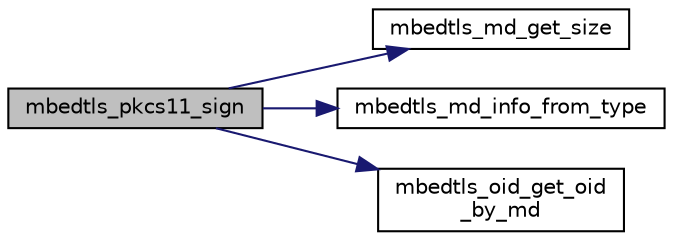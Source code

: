 digraph "mbedtls_pkcs11_sign"
{
 // LATEX_PDF_SIZE
  edge [fontname="Helvetica",fontsize="10",labelfontname="Helvetica",labelfontsize="10"];
  node [fontname="Helvetica",fontsize="10",shape=record];
  rankdir="LR";
  Node1 [label="mbedtls_pkcs11_sign",height=0.2,width=0.4,color="black", fillcolor="grey75", style="filled", fontcolor="black",tooltip="Do a private RSA to sign a message digest."];
  Node1 -> Node2 [color="midnightblue",fontsize="10",style="solid",fontname="Helvetica"];
  Node2 [label="mbedtls_md_get_size",height=0.2,width=0.4,color="black", fillcolor="white", style="filled",URL="$d1/d7e/md_8c.html#ae20f4ddcf2bbf2e59cafc6fab8c993d6",tooltip="This function extracts the message-digest size from the message-digest information structure."];
  Node1 -> Node3 [color="midnightblue",fontsize="10",style="solid",fontname="Helvetica"];
  Node3 [label="mbedtls_md_info_from_type",height=0.2,width=0.4,color="black", fillcolor="white", style="filled",URL="$d1/d7e/md_8c.html#aca53b51e0c8eb0e07c7eb4a3e6acfa0d",tooltip="This function returns the message-digest information associated with the given digest type."];
  Node1 -> Node4 [color="midnightblue",fontsize="10",style="solid",fontname="Helvetica"];
  Node4 [label="mbedtls_oid_get_oid\l_by_md",height=0.2,width=0.4,color="black", fillcolor="white", style="filled",URL="$da/d73/oid_8h.html#a776c43adb7d25f3cae1b4ab48a70ee5b",tooltip="Translate md_type into hash algorithm OID."];
}
